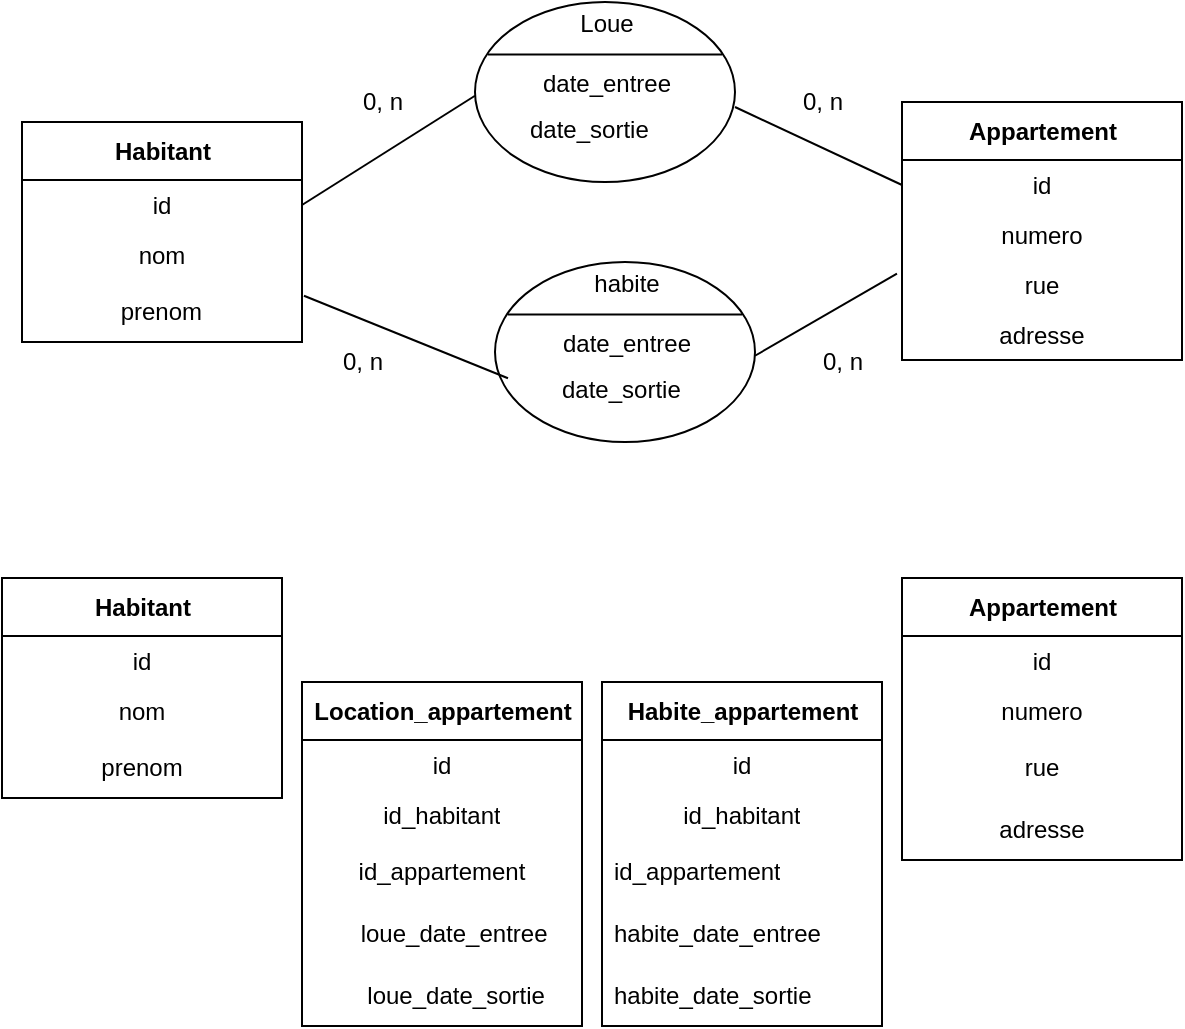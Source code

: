 <mxfile>
    <diagram id="zm0YjAzmK8TiUHoGuc8w" name="Page-1">
        <mxGraphModel dx="1504" dy="467" grid="1" gridSize="10" guides="1" tooltips="1" connect="1" arrows="1" fold="1" page="1" pageScale="1" pageWidth="827" pageHeight="1169" math="0" shadow="0">
            <root>
                <mxCell id="0"/>
                <mxCell id="1" parent="0"/>
                <mxCell id="31" value="Habitant" style="swimlane;fontStyle=1;align=center;verticalAlign=middle;childLayout=stackLayout;horizontal=1;startSize=29;horizontalStack=0;resizeParent=1;resizeParentMax=0;resizeLast=0;collapsible=0;marginBottom=0;html=1;" vertex="1" parent="1">
                    <mxGeometry x="-770" y="70" width="140" height="110" as="geometry"/>
                </mxCell>
                <mxCell id="32" value="id" style="text;html=1;strokeColor=none;fillColor=none;align=center;verticalAlign=middle;spacingLeft=4;spacingRight=4;overflow=hidden;rotatable=0;points=[[0,0.5],[1,0.5]];portConstraint=eastwest;" vertex="1" parent="31">
                    <mxGeometry y="29" width="140" height="25" as="geometry"/>
                </mxCell>
                <mxCell id="33" value="nom" style="text;html=1;strokeColor=none;fillColor=none;align=center;verticalAlign=middle;spacingLeft=4;spacingRight=4;overflow=hidden;rotatable=0;points=[[0,0.5],[1,0.5]];portConstraint=eastwest;" vertex="1" parent="31">
                    <mxGeometry y="54" width="140" height="25" as="geometry"/>
                </mxCell>
                <mxCell id="34" value="&lt;div style=&quot;text-align: justify&quot;&gt;&amp;nbsp; &amp;nbsp; &amp;nbsp; &amp;nbsp; &amp;nbsp; &amp;nbsp; &amp;nbsp;prenom&lt;/div&gt;" style="text;html=1;strokeColor=none;fillColor=none;align=left;verticalAlign=middle;spacingLeft=4;spacingRight=4;overflow=hidden;rotatable=0;points=[[0,0.5],[1,0.5]];portConstraint=eastwest;" vertex="1" parent="31">
                    <mxGeometry y="79" width="140" height="31" as="geometry"/>
                </mxCell>
                <mxCell id="39" value="Appartement" style="swimlane;fontStyle=1;align=center;verticalAlign=middle;childLayout=stackLayout;horizontal=1;startSize=29;horizontalStack=0;resizeParent=1;resizeParentMax=0;resizeLast=0;collapsible=0;marginBottom=0;html=1;" vertex="1" parent="1">
                    <mxGeometry x="-330" y="60" width="140" height="129" as="geometry"/>
                </mxCell>
                <mxCell id="40" value="id" style="text;html=1;strokeColor=none;fillColor=none;align=center;verticalAlign=middle;spacingLeft=4;spacingRight=4;overflow=hidden;rotatable=0;points=[[0,0.5],[1,0.5]];portConstraint=eastwest;" vertex="1" parent="39">
                    <mxGeometry y="29" width="140" height="25" as="geometry"/>
                </mxCell>
                <mxCell id="41" value="numero" style="text;html=1;strokeColor=none;fillColor=none;align=center;verticalAlign=middle;spacingLeft=4;spacingRight=4;overflow=hidden;rotatable=0;points=[[0,0.5],[1,0.5]];portConstraint=eastwest;" vertex="1" parent="39">
                    <mxGeometry y="54" width="140" height="25" as="geometry"/>
                </mxCell>
                <mxCell id="58" value="rue" style="text;html=1;strokeColor=none;fillColor=none;align=center;verticalAlign=middle;spacingLeft=4;spacingRight=4;overflow=hidden;rotatable=0;points=[[0,0.5],[1,0.5]];portConstraint=eastwest;" vertex="1" parent="39">
                    <mxGeometry y="79" width="140" height="25" as="geometry"/>
                </mxCell>
                <mxCell id="63" value="adresse" style="text;html=1;strokeColor=none;fillColor=none;align=center;verticalAlign=middle;spacingLeft=4;spacingRight=4;overflow=hidden;rotatable=0;points=[[0,0.5],[1,0.5]];portConstraint=eastwest;" vertex="1" parent="39">
                    <mxGeometry y="104" width="140" height="25" as="geometry"/>
                </mxCell>
                <mxCell id="42" value="0, n" style="text;html=1;resizable=0;autosize=1;align=center;verticalAlign=middle;points=[];fillColor=none;strokeColor=none;rounded=0;" vertex="1" parent="1">
                    <mxGeometry x="-620" y="180" width="40" height="20" as="geometry"/>
                </mxCell>
                <mxCell id="43" value="0, n" style="text;html=1;resizable=0;autosize=1;align=center;verticalAlign=middle;points=[];fillColor=none;strokeColor=none;rounded=0;" vertex="1" parent="1">
                    <mxGeometry x="-380" y="180" width="40" height="20" as="geometry"/>
                </mxCell>
                <mxCell id="49" value="Habitant" style="swimlane;fontStyle=1;align=center;verticalAlign=middle;childLayout=stackLayout;horizontal=1;startSize=29;horizontalStack=0;resizeParent=1;resizeParentMax=0;resizeLast=0;collapsible=0;marginBottom=0;html=1;" vertex="1" parent="1">
                    <mxGeometry x="-780" y="298" width="140" height="110" as="geometry"/>
                </mxCell>
                <mxCell id="50" value="id" style="text;html=1;strokeColor=none;fillColor=none;align=center;verticalAlign=middle;spacingLeft=4;spacingRight=4;overflow=hidden;rotatable=0;points=[[0,0.5],[1,0.5]];portConstraint=eastwest;" vertex="1" parent="49">
                    <mxGeometry y="29" width="140" height="25" as="geometry"/>
                </mxCell>
                <mxCell id="51" value="nom" style="text;html=1;strokeColor=none;fillColor=none;align=center;verticalAlign=middle;spacingLeft=4;spacingRight=4;overflow=hidden;rotatable=0;points=[[0,0.5],[1,0.5]];portConstraint=eastwest;" vertex="1" parent="49">
                    <mxGeometry y="54" width="140" height="25" as="geometry"/>
                </mxCell>
                <mxCell id="52" value="&lt;div&gt;prenom&lt;/div&gt;" style="text;html=1;strokeColor=none;fillColor=none;align=center;verticalAlign=middle;spacingLeft=4;spacingRight=4;overflow=hidden;rotatable=0;points=[[0,0.5],[1,0.5]];portConstraint=eastwest;" vertex="1" parent="49">
                    <mxGeometry y="79" width="140" height="31" as="geometry"/>
                </mxCell>
                <mxCell id="68" value="Location_appartement" style="swimlane;fontStyle=1;align=center;verticalAlign=middle;childLayout=stackLayout;horizontal=1;startSize=29;horizontalStack=0;resizeParent=1;resizeParentMax=0;resizeLast=0;collapsible=0;marginBottom=0;html=1;" vertex="1" parent="1">
                    <mxGeometry x="-630" y="350" width="140" height="172" as="geometry"/>
                </mxCell>
                <mxCell id="69" value="id" style="text;html=1;strokeColor=none;fillColor=none;align=center;verticalAlign=middle;spacingLeft=4;spacingRight=4;overflow=hidden;rotatable=0;points=[[0,0.5],[1,0.5]];portConstraint=eastwest;" vertex="1" parent="68">
                    <mxGeometry y="29" width="140" height="25" as="geometry"/>
                </mxCell>
                <mxCell id="70" value="id_habitant" style="text;html=1;strokeColor=none;fillColor=none;align=center;verticalAlign=middle;spacingLeft=4;spacingRight=4;overflow=hidden;rotatable=0;points=[[0,0.5],[1,0.5]];portConstraint=eastwest;" vertex="1" parent="68">
                    <mxGeometry y="54" width="140" height="25" as="geometry"/>
                </mxCell>
                <mxCell id="71" value="&lt;div&gt;id_appartement&lt;/div&gt;" style="text;html=1;strokeColor=none;fillColor=none;align=center;verticalAlign=middle;spacingLeft=4;spacingRight=4;overflow=hidden;rotatable=0;points=[[0,0.5],[1,0.5]];portConstraint=eastwest;" vertex="1" parent="68">
                    <mxGeometry y="79" width="140" height="31" as="geometry"/>
                </mxCell>
                <mxCell id="72" value="&lt;div&gt;&amp;nbsp; &amp;nbsp; &amp;nbsp; &amp;nbsp;loue_date_entree&lt;/div&gt;" style="text;html=1;strokeColor=none;fillColor=none;align=left;verticalAlign=middle;spacingLeft=4;spacingRight=4;overflow=hidden;rotatable=0;points=[[0,0.5],[1,0.5]];portConstraint=eastwest;" vertex="1" parent="68">
                    <mxGeometry y="110" width="140" height="31" as="geometry"/>
                </mxCell>
                <mxCell id="114" value="&lt;div&gt;&amp;nbsp; &amp;nbsp; &amp;nbsp; &amp;nbsp; loue_date_sortie&lt;/div&gt;" style="text;html=1;strokeColor=none;fillColor=none;align=left;verticalAlign=middle;spacingLeft=4;spacingRight=4;overflow=hidden;rotatable=0;points=[[0,0.5],[1,0.5]];portConstraint=eastwest;" vertex="1" parent="68">
                    <mxGeometry y="141" width="140" height="31" as="geometry"/>
                </mxCell>
                <mxCell id="73" value="Habite_appartement" style="swimlane;fontStyle=1;align=center;verticalAlign=middle;childLayout=stackLayout;horizontal=1;startSize=29;horizontalStack=0;resizeParent=1;resizeParentMax=0;resizeLast=0;collapsible=0;marginBottom=0;html=1;" vertex="1" parent="1">
                    <mxGeometry x="-480" y="350" width="140" height="172" as="geometry"/>
                </mxCell>
                <mxCell id="74" value="id" style="text;html=1;strokeColor=none;fillColor=none;align=center;verticalAlign=middle;spacingLeft=4;spacingRight=4;overflow=hidden;rotatable=0;points=[[0,0.5],[1,0.5]];portConstraint=eastwest;" vertex="1" parent="73">
                    <mxGeometry y="29" width="140" height="25" as="geometry"/>
                </mxCell>
                <mxCell id="75" value="id_habitant" style="text;html=1;strokeColor=none;fillColor=none;align=center;verticalAlign=middle;spacingLeft=4;spacingRight=4;overflow=hidden;rotatable=0;points=[[0,0.5],[1,0.5]];portConstraint=eastwest;" vertex="1" parent="73">
                    <mxGeometry y="54" width="140" height="25" as="geometry"/>
                </mxCell>
                <mxCell id="76" value="&lt;div style=&quot;text-align: justify&quot;&gt;id_appartement&lt;/div&gt;" style="text;html=1;strokeColor=none;fillColor=none;align=left;verticalAlign=middle;spacingLeft=4;spacingRight=4;overflow=hidden;rotatable=0;points=[[0,0.5],[1,0.5]];portConstraint=eastwest;" vertex="1" parent="73">
                    <mxGeometry y="79" width="140" height="31" as="geometry"/>
                </mxCell>
                <mxCell id="77" value="&lt;div style=&quot;text-align: justify&quot;&gt;habite_date_entree&lt;/div&gt;" style="text;html=1;strokeColor=none;fillColor=none;align=left;verticalAlign=middle;spacingLeft=4;spacingRight=4;overflow=hidden;rotatable=0;points=[[0,0.5],[1,0.5]];portConstraint=eastwest;" vertex="1" parent="73">
                    <mxGeometry y="110" width="140" height="31" as="geometry"/>
                </mxCell>
                <mxCell id="115" value="&lt;div style=&quot;text-align: justify&quot;&gt;habite_date_sortie&lt;/div&gt;" style="text;html=1;strokeColor=none;fillColor=none;align=left;verticalAlign=middle;spacingLeft=4;spacingRight=4;overflow=hidden;rotatable=0;points=[[0,0.5],[1,0.5]];portConstraint=eastwest;" vertex="1" parent="73">
                    <mxGeometry y="141" width="140" height="31" as="geometry"/>
                </mxCell>
                <mxCell id="78" value="Appartement" style="swimlane;fontStyle=1;align=center;verticalAlign=middle;childLayout=stackLayout;horizontal=1;startSize=29;horizontalStack=0;resizeParent=1;resizeParentMax=0;resizeLast=0;collapsible=0;marginBottom=0;html=1;" vertex="1" parent="1">
                    <mxGeometry x="-330" y="298" width="140" height="141" as="geometry"/>
                </mxCell>
                <mxCell id="79" value="id" style="text;html=1;strokeColor=none;fillColor=none;align=center;verticalAlign=middle;spacingLeft=4;spacingRight=4;overflow=hidden;rotatable=0;points=[[0,0.5],[1,0.5]];portConstraint=eastwest;" vertex="1" parent="78">
                    <mxGeometry y="29" width="140" height="25" as="geometry"/>
                </mxCell>
                <mxCell id="80" value="numero" style="text;html=1;strokeColor=none;fillColor=none;align=center;verticalAlign=middle;spacingLeft=4;spacingRight=4;overflow=hidden;rotatable=0;points=[[0,0.5],[1,0.5]];portConstraint=eastwest;" vertex="1" parent="78">
                    <mxGeometry y="54" width="140" height="25" as="geometry"/>
                </mxCell>
                <mxCell id="81" value="&lt;div&gt;rue&lt;/div&gt;" style="text;html=1;strokeColor=none;fillColor=none;align=center;verticalAlign=middle;spacingLeft=4;spacingRight=4;overflow=hidden;rotatable=0;points=[[0,0.5],[1,0.5]];portConstraint=eastwest;" vertex="1" parent="78">
                    <mxGeometry y="79" width="140" height="31" as="geometry"/>
                </mxCell>
                <mxCell id="82" value="&lt;div&gt;adresse&lt;/div&gt;" style="text;html=1;strokeColor=none;fillColor=none;align=center;verticalAlign=middle;spacingLeft=4;spacingRight=4;overflow=hidden;rotatable=0;points=[[0,0.5],[1,0.5]];portConstraint=eastwest;" vertex="1" parent="78">
                    <mxGeometry y="110" width="140" height="31" as="geometry"/>
                </mxCell>
                <mxCell id="98" value="" style="shape=ellipse;container=1;horizontal=1;horizontalStack=0;resizeParent=1;resizeParentMax=0;resizeLast=0;html=1;dashed=0;collapsible=0;" vertex="1" parent="1">
                    <mxGeometry x="-543.5" y="10" width="130" height="90" as="geometry"/>
                </mxCell>
                <mxCell id="99" value="Loue" style="html=1;strokeColor=none;fillColor=none;align=center;verticalAlign=middle;rotatable=0;" vertex="1" parent="98">
                    <mxGeometry width="130" height="22.5" as="geometry"/>
                </mxCell>
                <mxCell id="100" value="" style="line;strokeWidth=1;fillColor=none;rotatable=0;labelPosition=right;points=[];portConstraint=eastwest;dashed=0;resizeWidth=1;" vertex="1" parent="98">
                    <mxGeometry x="6.5" y="22.5" width="117" height="7.5" as="geometry"/>
                </mxCell>
                <mxCell id="101" value="date_entree" style="text;html=1;align=center;verticalAlign=middle;rotatable=0;" vertex="1" parent="98">
                    <mxGeometry y="30" width="130" height="22.5" as="geometry"/>
                </mxCell>
                <mxCell id="102" value="date_sortie" style="text;html=1;align=left;verticalAlign=middle;rotatable=0;spacingLeft=25;" vertex="1" parent="98">
                    <mxGeometry y="52.5" width="130" height="22.5" as="geometry"/>
                </mxCell>
                <mxCell id="103" style="edgeStyle=none;html=1;exitX=0;exitY=0.75;exitDx=0;exitDy=0;entryX=1;entryY=0.5;entryDx=0;entryDy=0;endArrow=none;endFill=0;" edge="1" parent="1" source="101" target="32">
                    <mxGeometry relative="1" as="geometry"/>
                </mxCell>
                <mxCell id="104" style="edgeStyle=none;html=1;exitX=1;exitY=1;exitDx=0;exitDy=0;entryX=0;entryY=0.5;entryDx=0;entryDy=0;endArrow=none;endFill=0;" edge="1" parent="1" source="101" target="40">
                    <mxGeometry relative="1" as="geometry"/>
                </mxCell>
                <mxCell id="105" value="" style="shape=ellipse;container=1;horizontal=1;horizontalStack=0;resizeParent=1;resizeParentMax=0;resizeLast=0;html=1;dashed=0;collapsible=0;" vertex="1" parent="1">
                    <mxGeometry x="-533.5" y="140" width="130" height="90" as="geometry"/>
                </mxCell>
                <mxCell id="106" value="habite" style="html=1;strokeColor=none;fillColor=none;align=center;verticalAlign=middle;rotatable=0;" vertex="1" parent="105">
                    <mxGeometry width="130" height="22.5" as="geometry"/>
                </mxCell>
                <mxCell id="107" value="" style="line;strokeWidth=1;fillColor=none;rotatable=0;labelPosition=right;points=[];portConstraint=eastwest;dashed=0;resizeWidth=1;" vertex="1" parent="105">
                    <mxGeometry x="6.5" y="22.5" width="117" height="7.5" as="geometry"/>
                </mxCell>
                <mxCell id="108" value="date_entree" style="text;html=1;align=center;verticalAlign=middle;rotatable=0;" vertex="1" parent="105">
                    <mxGeometry y="30" width="130" height="22.5" as="geometry"/>
                </mxCell>
                <mxCell id="109" value="date_sortie" style="text;html=1;align=left;verticalAlign=middle;rotatable=0;spacingLeft=25;" vertex="1" parent="105">
                    <mxGeometry x="6.5" y="52.5" width="130" height="22.5" as="geometry"/>
                </mxCell>
                <mxCell id="110" style="html=1;exitX=0;exitY=0.25;exitDx=0;exitDy=0;entryX=1.007;entryY=0.254;entryDx=0;entryDy=0;entryPerimeter=0;endArrow=none;endFill=0;" edge="1" parent="1" source="109" target="34">
                    <mxGeometry relative="1" as="geometry"/>
                </mxCell>
                <mxCell id="111" style="edgeStyle=none;html=1;exitX=1;exitY=0.75;exitDx=0;exitDy=0;entryX=-0.018;entryY=0.271;entryDx=0;entryDy=0;entryPerimeter=0;endArrow=none;endFill=0;" edge="1" parent="1" source="108" target="58">
                    <mxGeometry relative="1" as="geometry"/>
                </mxCell>
                <mxCell id="112" value="0, n" style="text;html=1;resizable=0;autosize=1;align=center;verticalAlign=middle;points=[];fillColor=none;strokeColor=none;rounded=0;" vertex="1" parent="1">
                    <mxGeometry x="-610" y="50" width="40" height="20" as="geometry"/>
                </mxCell>
                <mxCell id="113" value="0, n" style="text;html=1;resizable=0;autosize=1;align=center;verticalAlign=middle;points=[];fillColor=none;strokeColor=none;rounded=0;" vertex="1" parent="1">
                    <mxGeometry x="-390" y="50" width="40" height="20" as="geometry"/>
                </mxCell>
            </root>
        </mxGraphModel>
    </diagram>
</mxfile>